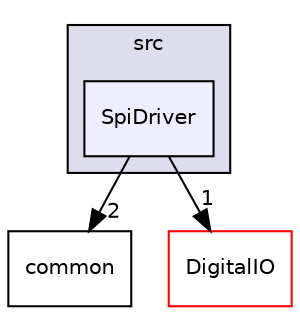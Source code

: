 digraph "C:/Users/Shadow/Documents/GitHub/ERISCore/lib/SdFat-beta-master/src/SpiDriver" {
  compound=true
  node [ fontsize="10", fontname="Helvetica"];
  edge [ labelfontsize="10", labelfontname="Helvetica"];
  subgraph clusterdir_ea07528d4a32d2d88075cc43f02c8397 {
    graph [ bgcolor="#ddddee", pencolor="black", label="src" fontname="Helvetica", fontsize="10", URL="dir_ea07528d4a32d2d88075cc43f02c8397.html"]
  dir_967dfb2a7b8d315b2cccb5afcf092fa5 [shape=box, label="SpiDriver", style="filled", fillcolor="#eeeeff", pencolor="black", URL="dir_967dfb2a7b8d315b2cccb5afcf092fa5.html"];
  }
  dir_9b0d0320bfccf1220a4d254fcf913ca2 [shape=box label="common" URL="dir_9b0d0320bfccf1220a4d254fcf913ca2.html"];
  dir_b6d433f456bbee5670208d2c76714064 [shape=box label="DigitalIO" fillcolor="white" style="filled" color="red" URL="dir_b6d433f456bbee5670208d2c76714064.html"];
  dir_967dfb2a7b8d315b2cccb5afcf092fa5->dir_9b0d0320bfccf1220a4d254fcf913ca2 [headlabel="2", labeldistance=1.5 headhref="dir_000036_000029.html"];
  dir_967dfb2a7b8d315b2cccb5afcf092fa5->dir_b6d433f456bbee5670208d2c76714064 [headlabel="1", labeldistance=1.5 headhref="dir_000036_000021.html"];
}
